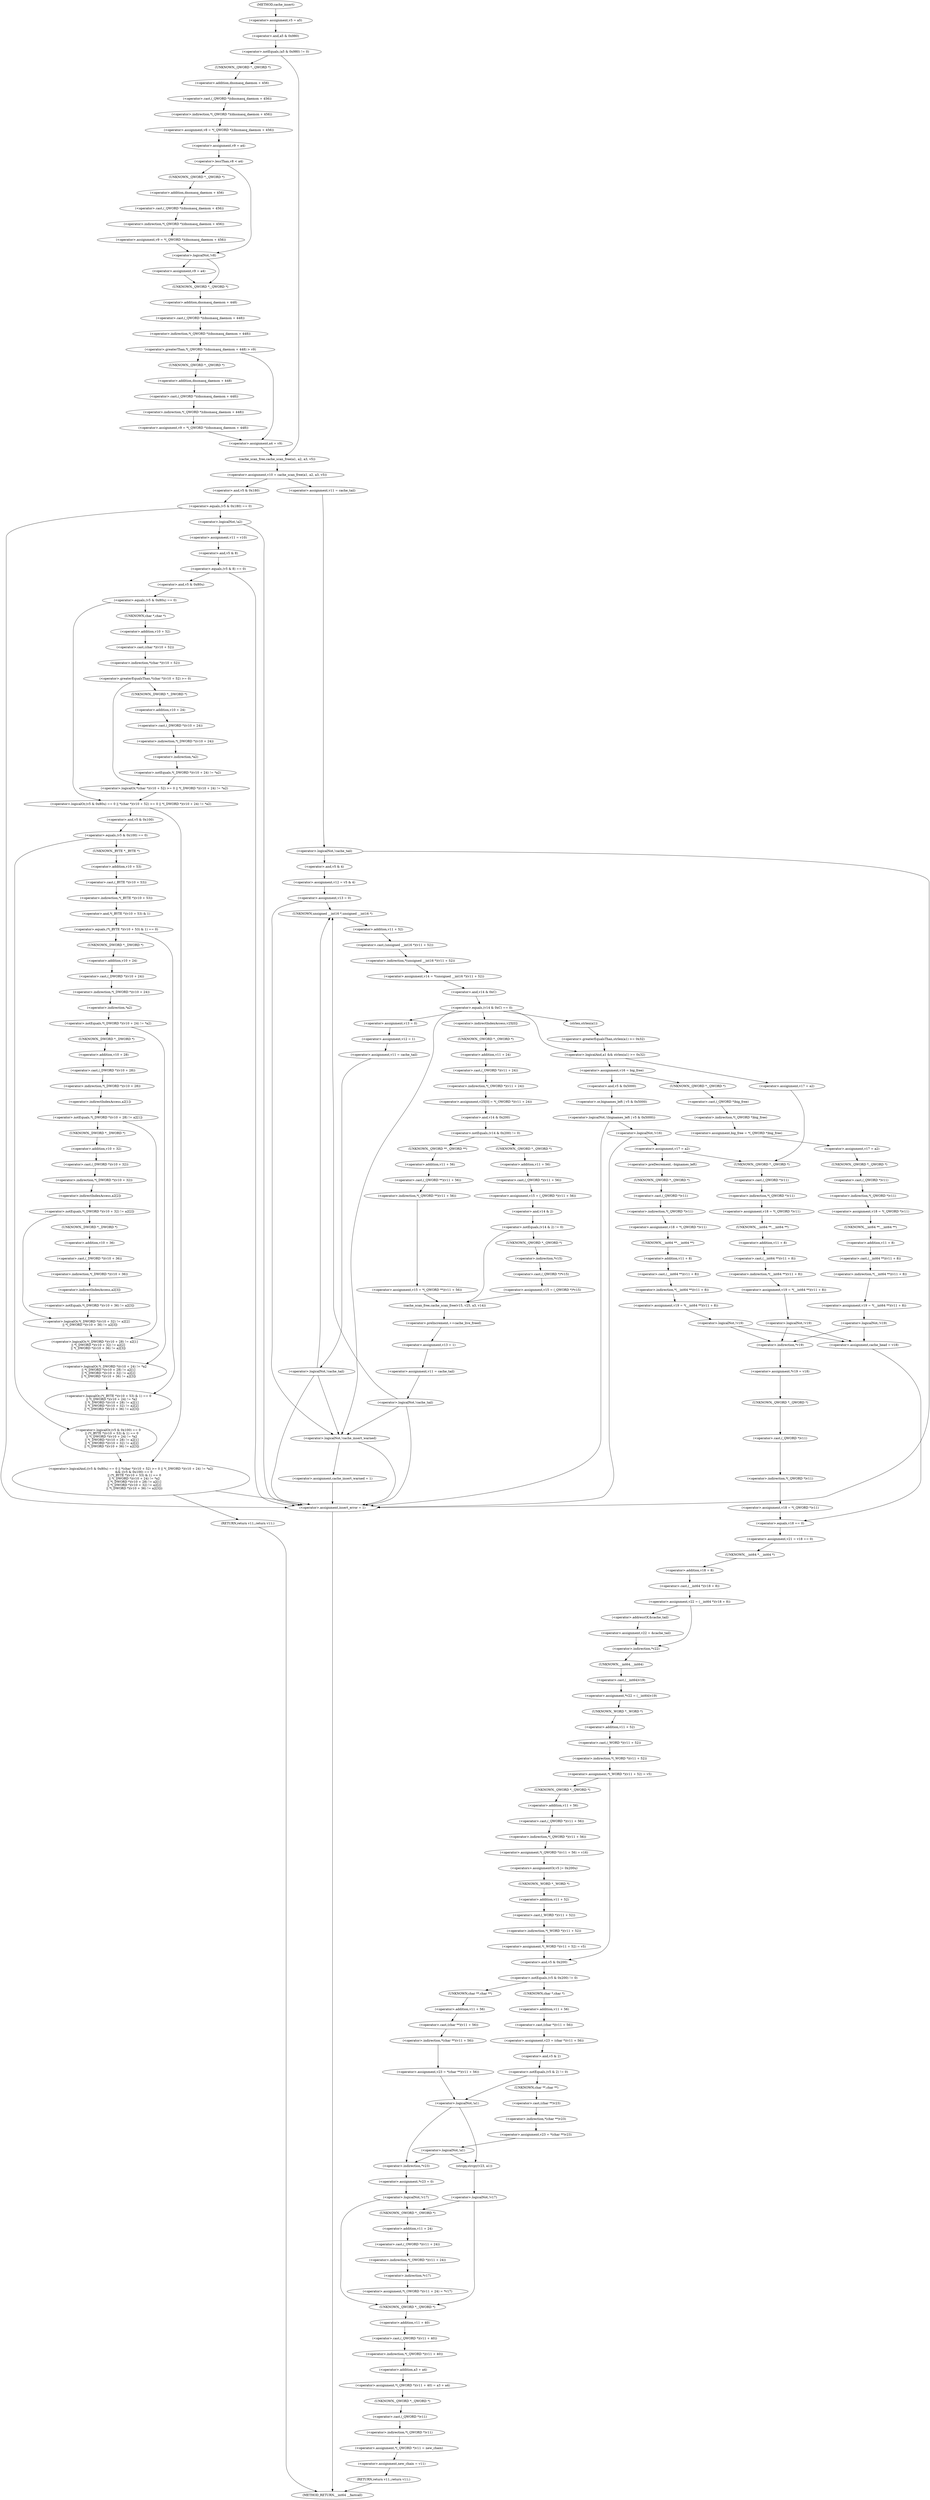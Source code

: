 digraph cache_insert {  
"1000142" [label = "(<operator>.assignment,v5 = a5)" ]
"1000146" [label = "(<operator>.notEquals,(a5 & 0x980) != 0)" ]
"1000147" [label = "(<operator>.and,a5 & 0x980)" ]
"1000152" [label = "(<operator>.assignment,v8 = *(_QWORD *)(dnsmasq_daemon + 456))" ]
"1000154" [label = "(<operator>.indirection,*(_QWORD *)(dnsmasq_daemon + 456))" ]
"1000155" [label = "(<operator>.cast,(_QWORD *)(dnsmasq_daemon + 456))" ]
"1000156" [label = "(UNKNOWN,_QWORD *,_QWORD *)" ]
"1000157" [label = "(<operator>.addition,dnsmasq_daemon + 456)" ]
"1000160" [label = "(<operator>.assignment,v9 = a4)" ]
"1000164" [label = "(<operator>.lessThan,v8 < a4)" ]
"1000167" [label = "(<operator>.assignment,v9 = *(_QWORD *)(dnsmasq_daemon + 456))" ]
"1000169" [label = "(<operator>.indirection,*(_QWORD *)(dnsmasq_daemon + 456))" ]
"1000170" [label = "(<operator>.cast,(_QWORD *)(dnsmasq_daemon + 456))" ]
"1000171" [label = "(UNKNOWN,_QWORD *,_QWORD *)" ]
"1000172" [label = "(<operator>.addition,dnsmasq_daemon + 456)" ]
"1000176" [label = "(<operator>.logicalNot,!v8)" ]
"1000178" [label = "(<operator>.assignment,v9 = a4)" ]
"1000182" [label = "(<operator>.greaterThan,*(_QWORD *)(dnsmasq_daemon + 448) > v9)" ]
"1000183" [label = "(<operator>.indirection,*(_QWORD *)(dnsmasq_daemon + 448))" ]
"1000184" [label = "(<operator>.cast,(_QWORD *)(dnsmasq_daemon + 448))" ]
"1000185" [label = "(UNKNOWN,_QWORD *,_QWORD *)" ]
"1000186" [label = "(<operator>.addition,dnsmasq_daemon + 448)" ]
"1000190" [label = "(<operator>.assignment,v9 = *(_QWORD *)(dnsmasq_daemon + 448))" ]
"1000192" [label = "(<operator>.indirection,*(_QWORD *)(dnsmasq_daemon + 448))" ]
"1000193" [label = "(<operator>.cast,(_QWORD *)(dnsmasq_daemon + 448))" ]
"1000194" [label = "(UNKNOWN,_QWORD *,_QWORD *)" ]
"1000195" [label = "(<operator>.addition,dnsmasq_daemon + 448)" ]
"1000198" [label = "(<operator>.assignment,a4 = v9)" ]
"1000204" [label = "(<operator>.assignment,v10 = cache_scan_free(a1, a2, a3, v5))" ]
"1000206" [label = "(cache_scan_free,cache_scan_free(a1, a2, a3, v5))" ]
"1000215" [label = "(<operator>.equals,(v5 & 0x180) == 0)" ]
"1000216" [label = "(<operator>.and,v5 & 0x180)" ]
"1000222" [label = "(<operator>.logicalNot,!a2)" ]
"1000225" [label = "(<operator>.assignment,v11 = v10)" ]
"1000229" [label = "(<operator>.equals,(v5 & 8) == 0)" ]
"1000230" [label = "(<operator>.and,v5 & 8)" ]
"1000236" [label = "(<operator>.logicalAnd,((v5 & 0x80u) == 0 || *(char *)(v10 + 52) >= 0 || *(_DWORD *)(v10 + 24) != *a2)\n      && ((v5 & 0x100) == 0\n       || (*(_BYTE *)(v10 + 53) & 1) == 0\n       || *(_DWORD *)(v10 + 24) != *a2\n       || *(_DWORD *)(v10 + 28) != a2[1]\n       || *(_DWORD *)(v10 + 32) != a2[2]\n       || *(_DWORD *)(v10 + 36) != a2[3]))" ]
"1000237" [label = "(<operator>.logicalOr,(v5 & 0x80u) == 0 || *(char *)(v10 + 52) >= 0 || *(_DWORD *)(v10 + 24) != *a2)" ]
"1000238" [label = "(<operator>.equals,(v5 & 0x80u) == 0)" ]
"1000239" [label = "(<operator>.and,v5 & 0x80u)" ]
"1000243" [label = "(<operator>.logicalOr,*(char *)(v10 + 52) >= 0 || *(_DWORD *)(v10 + 24) != *a2)" ]
"1000244" [label = "(<operator>.greaterEqualsThan,*(char *)(v10 + 52) >= 0)" ]
"1000245" [label = "(<operator>.indirection,*(char *)(v10 + 52))" ]
"1000246" [label = "(<operator>.cast,(char *)(v10 + 52))" ]
"1000247" [label = "(UNKNOWN,char *,char *)" ]
"1000248" [label = "(<operator>.addition,v10 + 52)" ]
"1000252" [label = "(<operator>.notEquals,*(_DWORD *)(v10 + 24) != *a2)" ]
"1000253" [label = "(<operator>.indirection,*(_DWORD *)(v10 + 24))" ]
"1000254" [label = "(<operator>.cast,(_DWORD *)(v10 + 24))" ]
"1000255" [label = "(UNKNOWN,_DWORD *,_DWORD *)" ]
"1000256" [label = "(<operator>.addition,v10 + 24)" ]
"1000259" [label = "(<operator>.indirection,*a2)" ]
"1000261" [label = "(<operator>.logicalOr,(v5 & 0x100) == 0\n       || (*(_BYTE *)(v10 + 53) & 1) == 0\n       || *(_DWORD *)(v10 + 24) != *a2\n       || *(_DWORD *)(v10 + 28) != a2[1]\n       || *(_DWORD *)(v10 + 32) != a2[2]\n       || *(_DWORD *)(v10 + 36) != a2[3])" ]
"1000262" [label = "(<operator>.equals,(v5 & 0x100) == 0)" ]
"1000263" [label = "(<operator>.and,v5 & 0x100)" ]
"1000267" [label = "(<operator>.logicalOr,(*(_BYTE *)(v10 + 53) & 1) == 0\n       || *(_DWORD *)(v10 + 24) != *a2\n       || *(_DWORD *)(v10 + 28) != a2[1]\n       || *(_DWORD *)(v10 + 32) != a2[2]\n       || *(_DWORD *)(v10 + 36) != a2[3])" ]
"1000268" [label = "(<operator>.equals,(*(_BYTE *)(v10 + 53) & 1) == 0)" ]
"1000269" [label = "(<operator>.and,*(_BYTE *)(v10 + 53) & 1)" ]
"1000270" [label = "(<operator>.indirection,*(_BYTE *)(v10 + 53))" ]
"1000271" [label = "(<operator>.cast,(_BYTE *)(v10 + 53))" ]
"1000272" [label = "(UNKNOWN,_BYTE *,_BYTE *)" ]
"1000273" [label = "(<operator>.addition,v10 + 53)" ]
"1000278" [label = "(<operator>.logicalOr,*(_DWORD *)(v10 + 24) != *a2\n       || *(_DWORD *)(v10 + 28) != a2[1]\n       || *(_DWORD *)(v10 + 32) != a2[2]\n       || *(_DWORD *)(v10 + 36) != a2[3])" ]
"1000279" [label = "(<operator>.notEquals,*(_DWORD *)(v10 + 24) != *a2)" ]
"1000280" [label = "(<operator>.indirection,*(_DWORD *)(v10 + 24))" ]
"1000281" [label = "(<operator>.cast,(_DWORD *)(v10 + 24))" ]
"1000282" [label = "(UNKNOWN,_DWORD *,_DWORD *)" ]
"1000283" [label = "(<operator>.addition,v10 + 24)" ]
"1000286" [label = "(<operator>.indirection,*a2)" ]
"1000288" [label = "(<operator>.logicalOr,*(_DWORD *)(v10 + 28) != a2[1]\n       || *(_DWORD *)(v10 + 32) != a2[2]\n       || *(_DWORD *)(v10 + 36) != a2[3])" ]
"1000289" [label = "(<operator>.notEquals,*(_DWORD *)(v10 + 28) != a2[1])" ]
"1000290" [label = "(<operator>.indirection,*(_DWORD *)(v10 + 28))" ]
"1000291" [label = "(<operator>.cast,(_DWORD *)(v10 + 28))" ]
"1000292" [label = "(UNKNOWN,_DWORD *,_DWORD *)" ]
"1000293" [label = "(<operator>.addition,v10 + 28)" ]
"1000296" [label = "(<operator>.indirectIndexAccess,a2[1])" ]
"1000299" [label = "(<operator>.logicalOr,*(_DWORD *)(v10 + 32) != a2[2]\n       || *(_DWORD *)(v10 + 36) != a2[3])" ]
"1000300" [label = "(<operator>.notEquals,*(_DWORD *)(v10 + 32) != a2[2])" ]
"1000301" [label = "(<operator>.indirection,*(_DWORD *)(v10 + 32))" ]
"1000302" [label = "(<operator>.cast,(_DWORD *)(v10 + 32))" ]
"1000303" [label = "(UNKNOWN,_DWORD *,_DWORD *)" ]
"1000304" [label = "(<operator>.addition,v10 + 32)" ]
"1000307" [label = "(<operator>.indirectIndexAccess,a2[2])" ]
"1000310" [label = "(<operator>.notEquals,*(_DWORD *)(v10 + 36) != a2[3])" ]
"1000311" [label = "(<operator>.indirection,*(_DWORD *)(v10 + 36))" ]
"1000312" [label = "(<operator>.cast,(_DWORD *)(v10 + 36))" ]
"1000313" [label = "(UNKNOWN,_DWORD *,_DWORD *)" ]
"1000314" [label = "(<operator>.addition,v10 + 36)" ]
"1000317" [label = "(<operator>.indirectIndexAccess,a2[3])" ]
"1000322" [label = "(RETURN,return v11;,return v11;)" ]
"1000324" [label = "(<operator>.assignment,v11 = cache_tail)" ]
"1000328" [label = "(<operator>.logicalNot,!cache_tail)" ]
"1000331" [label = "(<operator>.assignment,v12 = v5 & 4)" ]
"1000333" [label = "(<operator>.and,v5 & 4)" ]
"1000336" [label = "(<operator>.assignment,v13 = 0)" ]
"1000342" [label = "(<operator>.assignment,v14 = *(unsigned __int16 *)(v11 + 52))" ]
"1000344" [label = "(<operator>.indirection,*(unsigned __int16 *)(v11 + 52))" ]
"1000345" [label = "(<operator>.cast,(unsigned __int16 *)(v11 + 52))" ]
"1000346" [label = "(UNKNOWN,unsigned __int16 *,unsigned __int16 *)" ]
"1000347" [label = "(<operator>.addition,v11 + 52)" ]
"1000351" [label = "(<operator>.equals,(v14 & 0xC) == 0)" ]
"1000352" [label = "(<operator>.and,v14 & 0xC)" ]
"1000358" [label = "(<operator>.logicalAnd,a1 && strlen(a1) >= 0x32)" ]
"1000360" [label = "(<operator>.greaterEqualsThan,strlen(a1) >= 0x32)" ]
"1000361" [label = "(strlen,strlen(a1))" ]
"1000365" [label = "(<operator>.assignment,v16 = big_free)" ]
"1000371" [label = "(<operator>.assignment,big_free = *(_QWORD *)big_free)" ]
"1000373" [label = "(<operator>.indirection,*(_QWORD *)big_free)" ]
"1000374" [label = "(<operator>.cast,(_QWORD *)big_free)" ]
"1000375" [label = "(UNKNOWN,_QWORD *,_QWORD *)" ]
"1000377" [label = "(<operator>.assignment,v17 = a2)" ]
"1000380" [label = "(<operator>.assignment,v18 = *(_QWORD *)v11)" ]
"1000382" [label = "(<operator>.indirection,*(_QWORD *)v11)" ]
"1000383" [label = "(<operator>.cast,(_QWORD *)v11)" ]
"1000384" [label = "(UNKNOWN,_QWORD *,_QWORD *)" ]
"1000386" [label = "(<operator>.assignment,v19 = *(__int64 **)(v11 + 8))" ]
"1000388" [label = "(<operator>.indirection,*(__int64 **)(v11 + 8))" ]
"1000389" [label = "(<operator>.cast,(__int64 **)(v11 + 8))" ]
"1000390" [label = "(UNKNOWN,__int64 **,__int64 **)" ]
"1000391" [label = "(<operator>.addition,v11 + 8)" ]
"1000395" [label = "(<operator>.logicalNot,!v19)" ]
"1000399" [label = "(<operator>.assignment,cache_head = v18)" ]
"1000404" [label = "(<operator>.assignment,*v19 = v18)" ]
"1000405" [label = "(<operator>.indirection,*v19)" ]
"1000408" [label = "(<operator>.assignment,v18 = *(_QWORD *)v11)" ]
"1000410" [label = "(<operator>.indirection,*(_QWORD *)v11)" ]
"1000411" [label = "(<operator>.cast,(_QWORD *)v11)" ]
"1000412" [label = "(UNKNOWN,_QWORD *,_QWORD *)" ]
"1000415" [label = "(<operator>.assignment,v21 = v18 == 0)" ]
"1000417" [label = "(<operator>.equals,v18 == 0)" ]
"1000420" [label = "(<operator>.assignment,v22 = (__int64 *)(v18 + 8))" ]
"1000422" [label = "(<operator>.cast,(__int64 *)(v18 + 8))" ]
"1000423" [label = "(UNKNOWN,__int64 *,__int64 *)" ]
"1000424" [label = "(<operator>.addition,v18 + 8)" ]
"1000429" [label = "(<operator>.assignment,v22 = &cache_tail)" ]
"1000431" [label = "(<operator>.addressOf,&cache_tail)" ]
"1000433" [label = "(<operator>.assignment,*v22 = (__int64)v19)" ]
"1000434" [label = "(<operator>.indirection,*v22)" ]
"1000436" [label = "(<operator>.cast,(__int64)v19)" ]
"1000437" [label = "(UNKNOWN,__int64,__int64)" ]
"1000439" [label = "(<operator>.assignment,*(_WORD *)(v11 + 52) = v5)" ]
"1000440" [label = "(<operator>.indirection,*(_WORD *)(v11 + 52))" ]
"1000441" [label = "(<operator>.cast,(_WORD *)(v11 + 52))" ]
"1000442" [label = "(UNKNOWN,_WORD *,_WORD *)" ]
"1000443" [label = "(<operator>.addition,v11 + 52)" ]
"1000450" [label = "(<operator>.assignment,*(_QWORD *)(v11 + 56) = v16)" ]
"1000451" [label = "(<operator>.indirection,*(_QWORD *)(v11 + 56))" ]
"1000452" [label = "(<operator>.cast,(_QWORD *)(v11 + 56))" ]
"1000453" [label = "(UNKNOWN,_QWORD *,_QWORD *)" ]
"1000454" [label = "(<operator>.addition,v11 + 56)" ]
"1000458" [label = "(<operators>.assignmentOr,v5 |= 0x200u)" ]
"1000461" [label = "(<operator>.assignment,*(_WORD *)(v11 + 52) = v5)" ]
"1000462" [label = "(<operator>.indirection,*(_WORD *)(v11 + 52))" ]
"1000463" [label = "(<operator>.cast,(_WORD *)(v11 + 52))" ]
"1000464" [label = "(UNKNOWN,_WORD *,_WORD *)" ]
"1000465" [label = "(<operator>.addition,v11 + 52)" ]
"1000470" [label = "(<operator>.notEquals,(v5 & 0x200) != 0)" ]
"1000471" [label = "(<operator>.and,v5 & 0x200)" ]
"1000476" [label = "(<operator>.assignment,v23 = *(char **)(v11 + 56))" ]
"1000478" [label = "(<operator>.indirection,*(char **)(v11 + 56))" ]
"1000479" [label = "(<operator>.cast,(char **)(v11 + 56))" ]
"1000480" [label = "(UNKNOWN,char **,char **)" ]
"1000481" [label = "(<operator>.addition,v11 + 56)" ]
"1000486" [label = "(<operator>.assignment,v23 = (char *)(v11 + 56))" ]
"1000488" [label = "(<operator>.cast,(char *)(v11 + 56))" ]
"1000489" [label = "(UNKNOWN,char *,char *)" ]
"1000490" [label = "(<operator>.addition,v11 + 56)" ]
"1000494" [label = "(<operator>.notEquals,(v5 & 2) != 0)" ]
"1000495" [label = "(<operator>.and,v5 & 2)" ]
"1000500" [label = "(<operator>.assignment,v23 = *(char **)v23)" ]
"1000502" [label = "(<operator>.indirection,*(char **)v23)" ]
"1000503" [label = "(<operator>.cast,(char **)v23)" ]
"1000504" [label = "(UNKNOWN,char **,char **)" ]
"1000507" [label = "(<operator>.logicalNot,!a1)" ]
"1000512" [label = "(<operator>.logicalNot,!a1)" ]
"1000516" [label = "(<operator>.assignment,*v23 = 0)" ]
"1000517" [label = "(<operator>.indirection,*v23)" ]
"1000521" [label = "(<operator>.logicalNot,!v17)" ]
"1000526" [label = "(strcpy,strcpy(v23, a1))" ]
"1000530" [label = "(<operator>.logicalNot,!v17)" ]
"1000534" [label = "(<operator>.assignment,*(_QWORD *)(v11 + 40) = a3 + a4)" ]
"1000535" [label = "(<operator>.indirection,*(_QWORD *)(v11 + 40))" ]
"1000536" [label = "(<operator>.cast,(_QWORD *)(v11 + 40))" ]
"1000537" [label = "(UNKNOWN,_QWORD *,_QWORD *)" ]
"1000538" [label = "(<operator>.addition,v11 + 40)" ]
"1000541" [label = "(<operator>.addition,a3 + a4)" ]
"1000544" [label = "(<operator>.assignment,*(_QWORD *)v11 = new_chain)" ]
"1000545" [label = "(<operator>.indirection,*(_QWORD *)v11)" ]
"1000546" [label = "(<operator>.cast,(_QWORD *)v11)" ]
"1000547" [label = "(UNKNOWN,_QWORD *,_QWORD *)" ]
"1000550" [label = "(<operator>.assignment,new_chain = v11)" ]
"1000553" [label = "(RETURN,return v11;,return v11;)" ]
"1000556" [label = "(<operator>.assignment,*(_OWORD *)(v11 + 24) = *v17)" ]
"1000557" [label = "(<operator>.indirection,*(_OWORD *)(v11 + 24))" ]
"1000558" [label = "(<operator>.cast,(_OWORD *)(v11 + 24))" ]
"1000559" [label = "(UNKNOWN,_OWORD *,_OWORD *)" ]
"1000560" [label = "(<operator>.addition,v11 + 24)" ]
"1000563" [label = "(<operator>.indirection,*v17)" ]
"1000567" [label = "(<operator>.logicalNot,!(bignames_left | v5 & 0x5000))" ]
"1000568" [label = "(<operator>.or,bignames_left | v5 & 0x5000)" ]
"1000570" [label = "(<operator>.and,v5 & 0x5000)" ]
"1000575" [label = "(<operator>.logicalNot,!v16)" ]
"1000578" [label = "(<operator>.assignment,v17 = a2)" ]
"1000584" [label = "(<operator>.preDecrement,--bignames_left)" ]
"1000586" [label = "(<operator>.assignment,v18 = *(_QWORD *)v11)" ]
"1000588" [label = "(<operator>.indirection,*(_QWORD *)v11)" ]
"1000589" [label = "(<operator>.cast,(_QWORD *)v11)" ]
"1000590" [label = "(UNKNOWN,_QWORD *,_QWORD *)" ]
"1000592" [label = "(<operator>.assignment,v19 = *(__int64 **)(v11 + 8))" ]
"1000594" [label = "(<operator>.indirection,*(__int64 **)(v11 + 8))" ]
"1000595" [label = "(<operator>.cast,(__int64 **)(v11 + 8))" ]
"1000596" [label = "(UNKNOWN,__int64 **,__int64 **)" ]
"1000597" [label = "(<operator>.addition,v11 + 8)" ]
"1000601" [label = "(<operator>.logicalNot,!v19)" ]
"1000608" [label = "(<operator>.assignment,v17 = a2)" ]
"1000611" [label = "(<operator>.assignment,v18 = *(_QWORD *)v11)" ]
"1000613" [label = "(<operator>.indirection,*(_QWORD *)v11)" ]
"1000614" [label = "(<operator>.cast,(_QWORD *)v11)" ]
"1000615" [label = "(UNKNOWN,_QWORD *,_QWORD *)" ]
"1000617" [label = "(<operator>.assignment,v19 = *(__int64 **)(v11 + 8))" ]
"1000619" [label = "(<operator>.indirection,*(__int64 **)(v11 + 8))" ]
"1000620" [label = "(<operator>.cast,(__int64 **)(v11 + 8))" ]
"1000621" [label = "(UNKNOWN,__int64 **,__int64 **)" ]
"1000622" [label = "(<operator>.addition,v11 + 8)" ]
"1000626" [label = "(<operator>.logicalNot,!v19)" ]
"1000636" [label = "(<operator>.assignment,v25[0] = *(_OWORD *)(v11 + 24))" ]
"1000637" [label = "(<operator>.indirectIndexAccess,v25[0])" ]
"1000640" [label = "(<operator>.indirection,*(_OWORD *)(v11 + 24))" ]
"1000641" [label = "(<operator>.cast,(_OWORD *)(v11 + 24))" ]
"1000642" [label = "(UNKNOWN,_OWORD *,_OWORD *)" ]
"1000643" [label = "(<operator>.addition,v11 + 24)" ]
"1000647" [label = "(<operator>.notEquals,(v14 & 0x200) != 0)" ]
"1000648" [label = "(<operator>.and,v14 & 0x200)" ]
"1000653" [label = "(<operator>.assignment,v15 = *(_QWORD **)(v11 + 56))" ]
"1000655" [label = "(<operator>.indirection,*(_QWORD **)(v11 + 56))" ]
"1000656" [label = "(<operator>.cast,(_QWORD **)(v11 + 56))" ]
"1000657" [label = "(UNKNOWN,_QWORD **,_QWORD **)" ]
"1000658" [label = "(<operator>.addition,v11 + 56)" ]
"1000663" [label = "(<operator>.assignment,v15 = (_QWORD *)(v11 + 56))" ]
"1000665" [label = "(<operator>.cast,(_QWORD *)(v11 + 56))" ]
"1000666" [label = "(UNKNOWN,_QWORD *,_QWORD *)" ]
"1000667" [label = "(<operator>.addition,v11 + 56)" ]
"1000671" [label = "(<operator>.notEquals,(v14 & 2) != 0)" ]
"1000672" [label = "(<operator>.and,v14 & 2)" ]
"1000676" [label = "(<operator>.assignment,v15 = (_QWORD *)*v15)" ]
"1000678" [label = "(<operator>.cast,(_QWORD *)*v15)" ]
"1000679" [label = "(UNKNOWN,_QWORD *,_QWORD *)" ]
"1000680" [label = "(<operator>.indirection,*v15)" ]
"1000682" [label = "(cache_scan_free,cache_scan_free(v15, v25, a3, v14))" ]
"1000687" [label = "(<operator>.preIncrement,++cache_live_freed)" ]
"1000689" [label = "(<operator>.assignment,v13 = 1)" ]
"1000692" [label = "(<operator>.assignment,v11 = cache_tail)" ]
"1000696" [label = "(<operator>.logicalNot,!cache_tail)" ]
"1000701" [label = "(<operator>.assignment,v13 = 0)" ]
"1000704" [label = "(<operator>.assignment,v12 = 1)" ]
"1000707" [label = "(<operator>.assignment,v11 = cache_tail)" ]
"1000711" [label = "(<operator>.logicalNot,!cache_tail)" ]
"1000715" [label = "(<operator>.logicalNot,!cache_insert_warned)" ]
"1000718" [label = "(<operator>.assignment,cache_insert_warned = 1)" ]
"1000722" [label = "(<operator>.assignment,insert_error = 1)" ]
"1000118" [label = "(METHOD,cache_insert)" ]
"1000726" [label = "(METHOD_RETURN,__int64 __fastcall)" ]
  "1000142" -> "1000147" 
  "1000146" -> "1000156" 
  "1000146" -> "1000206" 
  "1000147" -> "1000146" 
  "1000152" -> "1000160" 
  "1000154" -> "1000152" 
  "1000155" -> "1000154" 
  "1000156" -> "1000157" 
  "1000157" -> "1000155" 
  "1000160" -> "1000164" 
  "1000164" -> "1000171" 
  "1000164" -> "1000176" 
  "1000167" -> "1000176" 
  "1000169" -> "1000167" 
  "1000170" -> "1000169" 
  "1000171" -> "1000172" 
  "1000172" -> "1000170" 
  "1000176" -> "1000185" 
  "1000176" -> "1000178" 
  "1000178" -> "1000185" 
  "1000182" -> "1000194" 
  "1000182" -> "1000198" 
  "1000183" -> "1000182" 
  "1000184" -> "1000183" 
  "1000185" -> "1000186" 
  "1000186" -> "1000184" 
  "1000190" -> "1000198" 
  "1000192" -> "1000190" 
  "1000193" -> "1000192" 
  "1000194" -> "1000195" 
  "1000195" -> "1000193" 
  "1000198" -> "1000206" 
  "1000204" -> "1000216" 
  "1000204" -> "1000324" 
  "1000206" -> "1000204" 
  "1000215" -> "1000722" 
  "1000215" -> "1000222" 
  "1000216" -> "1000215" 
  "1000222" -> "1000722" 
  "1000222" -> "1000225" 
  "1000225" -> "1000230" 
  "1000229" -> "1000722" 
  "1000229" -> "1000239" 
  "1000230" -> "1000229" 
  "1000236" -> "1000722" 
  "1000236" -> "1000322" 
  "1000237" -> "1000236" 
  "1000237" -> "1000263" 
  "1000238" -> "1000247" 
  "1000238" -> "1000237" 
  "1000239" -> "1000238" 
  "1000243" -> "1000237" 
  "1000244" -> "1000255" 
  "1000244" -> "1000243" 
  "1000245" -> "1000244" 
  "1000246" -> "1000245" 
  "1000247" -> "1000248" 
  "1000248" -> "1000246" 
  "1000252" -> "1000243" 
  "1000253" -> "1000259" 
  "1000254" -> "1000253" 
  "1000255" -> "1000256" 
  "1000256" -> "1000254" 
  "1000259" -> "1000252" 
  "1000261" -> "1000236" 
  "1000262" -> "1000272" 
  "1000262" -> "1000261" 
  "1000263" -> "1000262" 
  "1000267" -> "1000261" 
  "1000268" -> "1000282" 
  "1000268" -> "1000267" 
  "1000269" -> "1000268" 
  "1000270" -> "1000269" 
  "1000271" -> "1000270" 
  "1000272" -> "1000273" 
  "1000273" -> "1000271" 
  "1000278" -> "1000267" 
  "1000279" -> "1000292" 
  "1000279" -> "1000278" 
  "1000280" -> "1000286" 
  "1000281" -> "1000280" 
  "1000282" -> "1000283" 
  "1000283" -> "1000281" 
  "1000286" -> "1000279" 
  "1000288" -> "1000278" 
  "1000289" -> "1000303" 
  "1000289" -> "1000288" 
  "1000290" -> "1000296" 
  "1000291" -> "1000290" 
  "1000292" -> "1000293" 
  "1000293" -> "1000291" 
  "1000296" -> "1000289" 
  "1000299" -> "1000288" 
  "1000300" -> "1000313" 
  "1000300" -> "1000299" 
  "1000301" -> "1000307" 
  "1000302" -> "1000301" 
  "1000303" -> "1000304" 
  "1000304" -> "1000302" 
  "1000307" -> "1000300" 
  "1000310" -> "1000299" 
  "1000311" -> "1000317" 
  "1000312" -> "1000311" 
  "1000313" -> "1000314" 
  "1000314" -> "1000312" 
  "1000317" -> "1000310" 
  "1000322" -> "1000726" 
  "1000324" -> "1000328" 
  "1000328" -> "1000722" 
  "1000328" -> "1000333" 
  "1000331" -> "1000336" 
  "1000333" -> "1000331" 
  "1000336" -> "1000346" 
  "1000336" -> "1000715" 
  "1000342" -> "1000352" 
  "1000344" -> "1000342" 
  "1000345" -> "1000344" 
  "1000346" -> "1000347" 
  "1000347" -> "1000345" 
  "1000351" -> "1000358" 
  "1000351" -> "1000361" 
  "1000351" -> "1000715" 
  "1000351" -> "1000637" 
  "1000351" -> "1000701" 
  "1000352" -> "1000351" 
  "1000358" -> "1000365" 
  "1000358" -> "1000608" 
  "1000360" -> "1000358" 
  "1000361" -> "1000360" 
  "1000365" -> "1000375" 
  "1000365" -> "1000570" 
  "1000371" -> "1000377" 
  "1000373" -> "1000371" 
  "1000374" -> "1000373" 
  "1000375" -> "1000374" 
  "1000377" -> "1000384" 
  "1000380" -> "1000390" 
  "1000382" -> "1000380" 
  "1000383" -> "1000382" 
  "1000384" -> "1000383" 
  "1000386" -> "1000395" 
  "1000388" -> "1000386" 
  "1000389" -> "1000388" 
  "1000390" -> "1000391" 
  "1000391" -> "1000389" 
  "1000395" -> "1000399" 
  "1000395" -> "1000405" 
  "1000399" -> "1000417" 
  "1000404" -> "1000412" 
  "1000405" -> "1000404" 
  "1000408" -> "1000417" 
  "1000410" -> "1000408" 
  "1000411" -> "1000410" 
  "1000412" -> "1000411" 
  "1000415" -> "1000423" 
  "1000417" -> "1000415" 
  "1000420" -> "1000431" 
  "1000420" -> "1000434" 
  "1000422" -> "1000420" 
  "1000423" -> "1000424" 
  "1000424" -> "1000422" 
  "1000429" -> "1000434" 
  "1000431" -> "1000429" 
  "1000433" -> "1000442" 
  "1000434" -> "1000437" 
  "1000436" -> "1000433" 
  "1000437" -> "1000436" 
  "1000439" -> "1000453" 
  "1000439" -> "1000471" 
  "1000440" -> "1000439" 
  "1000441" -> "1000440" 
  "1000442" -> "1000443" 
  "1000443" -> "1000441" 
  "1000450" -> "1000458" 
  "1000451" -> "1000450" 
  "1000452" -> "1000451" 
  "1000453" -> "1000454" 
  "1000454" -> "1000452" 
  "1000458" -> "1000464" 
  "1000461" -> "1000471" 
  "1000462" -> "1000461" 
  "1000463" -> "1000462" 
  "1000464" -> "1000465" 
  "1000465" -> "1000463" 
  "1000470" -> "1000480" 
  "1000470" -> "1000489" 
  "1000471" -> "1000470" 
  "1000476" -> "1000512" 
  "1000478" -> "1000476" 
  "1000479" -> "1000478" 
  "1000480" -> "1000481" 
  "1000481" -> "1000479" 
  "1000486" -> "1000495" 
  "1000488" -> "1000486" 
  "1000489" -> "1000490" 
  "1000490" -> "1000488" 
  "1000494" -> "1000504" 
  "1000494" -> "1000512" 
  "1000495" -> "1000494" 
  "1000500" -> "1000507" 
  "1000502" -> "1000500" 
  "1000503" -> "1000502" 
  "1000504" -> "1000503" 
  "1000507" -> "1000517" 
  "1000507" -> "1000526" 
  "1000512" -> "1000517" 
  "1000512" -> "1000526" 
  "1000516" -> "1000521" 
  "1000517" -> "1000516" 
  "1000521" -> "1000537" 
  "1000521" -> "1000559" 
  "1000526" -> "1000530" 
  "1000530" -> "1000537" 
  "1000530" -> "1000559" 
  "1000534" -> "1000547" 
  "1000535" -> "1000541" 
  "1000536" -> "1000535" 
  "1000537" -> "1000538" 
  "1000538" -> "1000536" 
  "1000541" -> "1000534" 
  "1000544" -> "1000550" 
  "1000545" -> "1000544" 
  "1000546" -> "1000545" 
  "1000547" -> "1000546" 
  "1000550" -> "1000553" 
  "1000553" -> "1000726" 
  "1000556" -> "1000537" 
  "1000557" -> "1000563" 
  "1000558" -> "1000557" 
  "1000559" -> "1000560" 
  "1000560" -> "1000558" 
  "1000563" -> "1000556" 
  "1000567" -> "1000722" 
  "1000567" -> "1000575" 
  "1000568" -> "1000567" 
  "1000570" -> "1000568" 
  "1000575" -> "1000722" 
  "1000575" -> "1000578" 
  "1000578" -> "1000584" 
  "1000578" -> "1000615" 
  "1000584" -> "1000590" 
  "1000586" -> "1000596" 
  "1000588" -> "1000586" 
  "1000589" -> "1000588" 
  "1000590" -> "1000589" 
  "1000592" -> "1000601" 
  "1000594" -> "1000592" 
  "1000595" -> "1000594" 
  "1000596" -> "1000597" 
  "1000597" -> "1000595" 
  "1000601" -> "1000399" 
  "1000601" -> "1000405" 
  "1000608" -> "1000615" 
  "1000611" -> "1000621" 
  "1000613" -> "1000611" 
  "1000614" -> "1000613" 
  "1000615" -> "1000614" 
  "1000617" -> "1000626" 
  "1000619" -> "1000617" 
  "1000620" -> "1000619" 
  "1000621" -> "1000622" 
  "1000622" -> "1000620" 
  "1000626" -> "1000399" 
  "1000626" -> "1000405" 
  "1000636" -> "1000648" 
  "1000637" -> "1000642" 
  "1000640" -> "1000636" 
  "1000641" -> "1000640" 
  "1000642" -> "1000643" 
  "1000643" -> "1000641" 
  "1000647" -> "1000657" 
  "1000647" -> "1000666" 
  "1000648" -> "1000647" 
  "1000653" -> "1000682" 
  "1000655" -> "1000653" 
  "1000656" -> "1000655" 
  "1000657" -> "1000658" 
  "1000658" -> "1000656" 
  "1000663" -> "1000672" 
  "1000665" -> "1000663" 
  "1000666" -> "1000667" 
  "1000667" -> "1000665" 
  "1000671" -> "1000679" 
  "1000671" -> "1000682" 
  "1000672" -> "1000671" 
  "1000676" -> "1000682" 
  "1000678" -> "1000676" 
  "1000679" -> "1000680" 
  "1000680" -> "1000678" 
  "1000682" -> "1000687" 
  "1000687" -> "1000689" 
  "1000689" -> "1000692" 
  "1000692" -> "1000696" 
  "1000696" -> "1000346" 
  "1000696" -> "1000715" 
  "1000696" -> "1000722" 
  "1000701" -> "1000704" 
  "1000704" -> "1000707" 
  "1000707" -> "1000711" 
  "1000711" -> "1000346" 
  "1000711" -> "1000715" 
  "1000711" -> "1000722" 
  "1000715" -> "1000718" 
  "1000715" -> "1000722" 
  "1000718" -> "1000722" 
  "1000722" -> "1000726" 
  "1000118" -> "1000142" 
}
